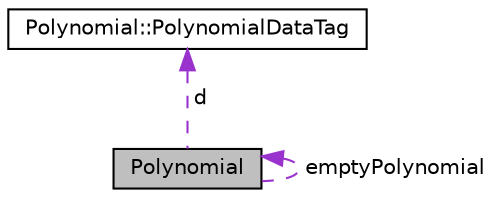 digraph "Polynomial"
{
  edge [fontname="Helvetica",fontsize="10",labelfontname="Helvetica",labelfontsize="10"];
  node [fontname="Helvetica",fontsize="10",shape=record];
  Node2 [label="Polynomial",height=0.2,width=0.4,color="black", fillcolor="grey75", style="filled", fontcolor="black"];
  Node2 -> Node2 [dir="back",color="darkorchid3",fontsize="10",style="dashed",label=" emptyPolynomial" ,fontname="Helvetica"];
  Node3 -> Node2 [dir="back",color="darkorchid3",fontsize="10",style="dashed",label=" d" ,fontname="Helvetica"];
  Node3 [label="Polynomial::PolynomialDataTag",height=0.2,width=0.4,color="black", fillcolor="white", style="filled",URL="$structPolynomial_1_1PolynomialDataTag.html"];
}
